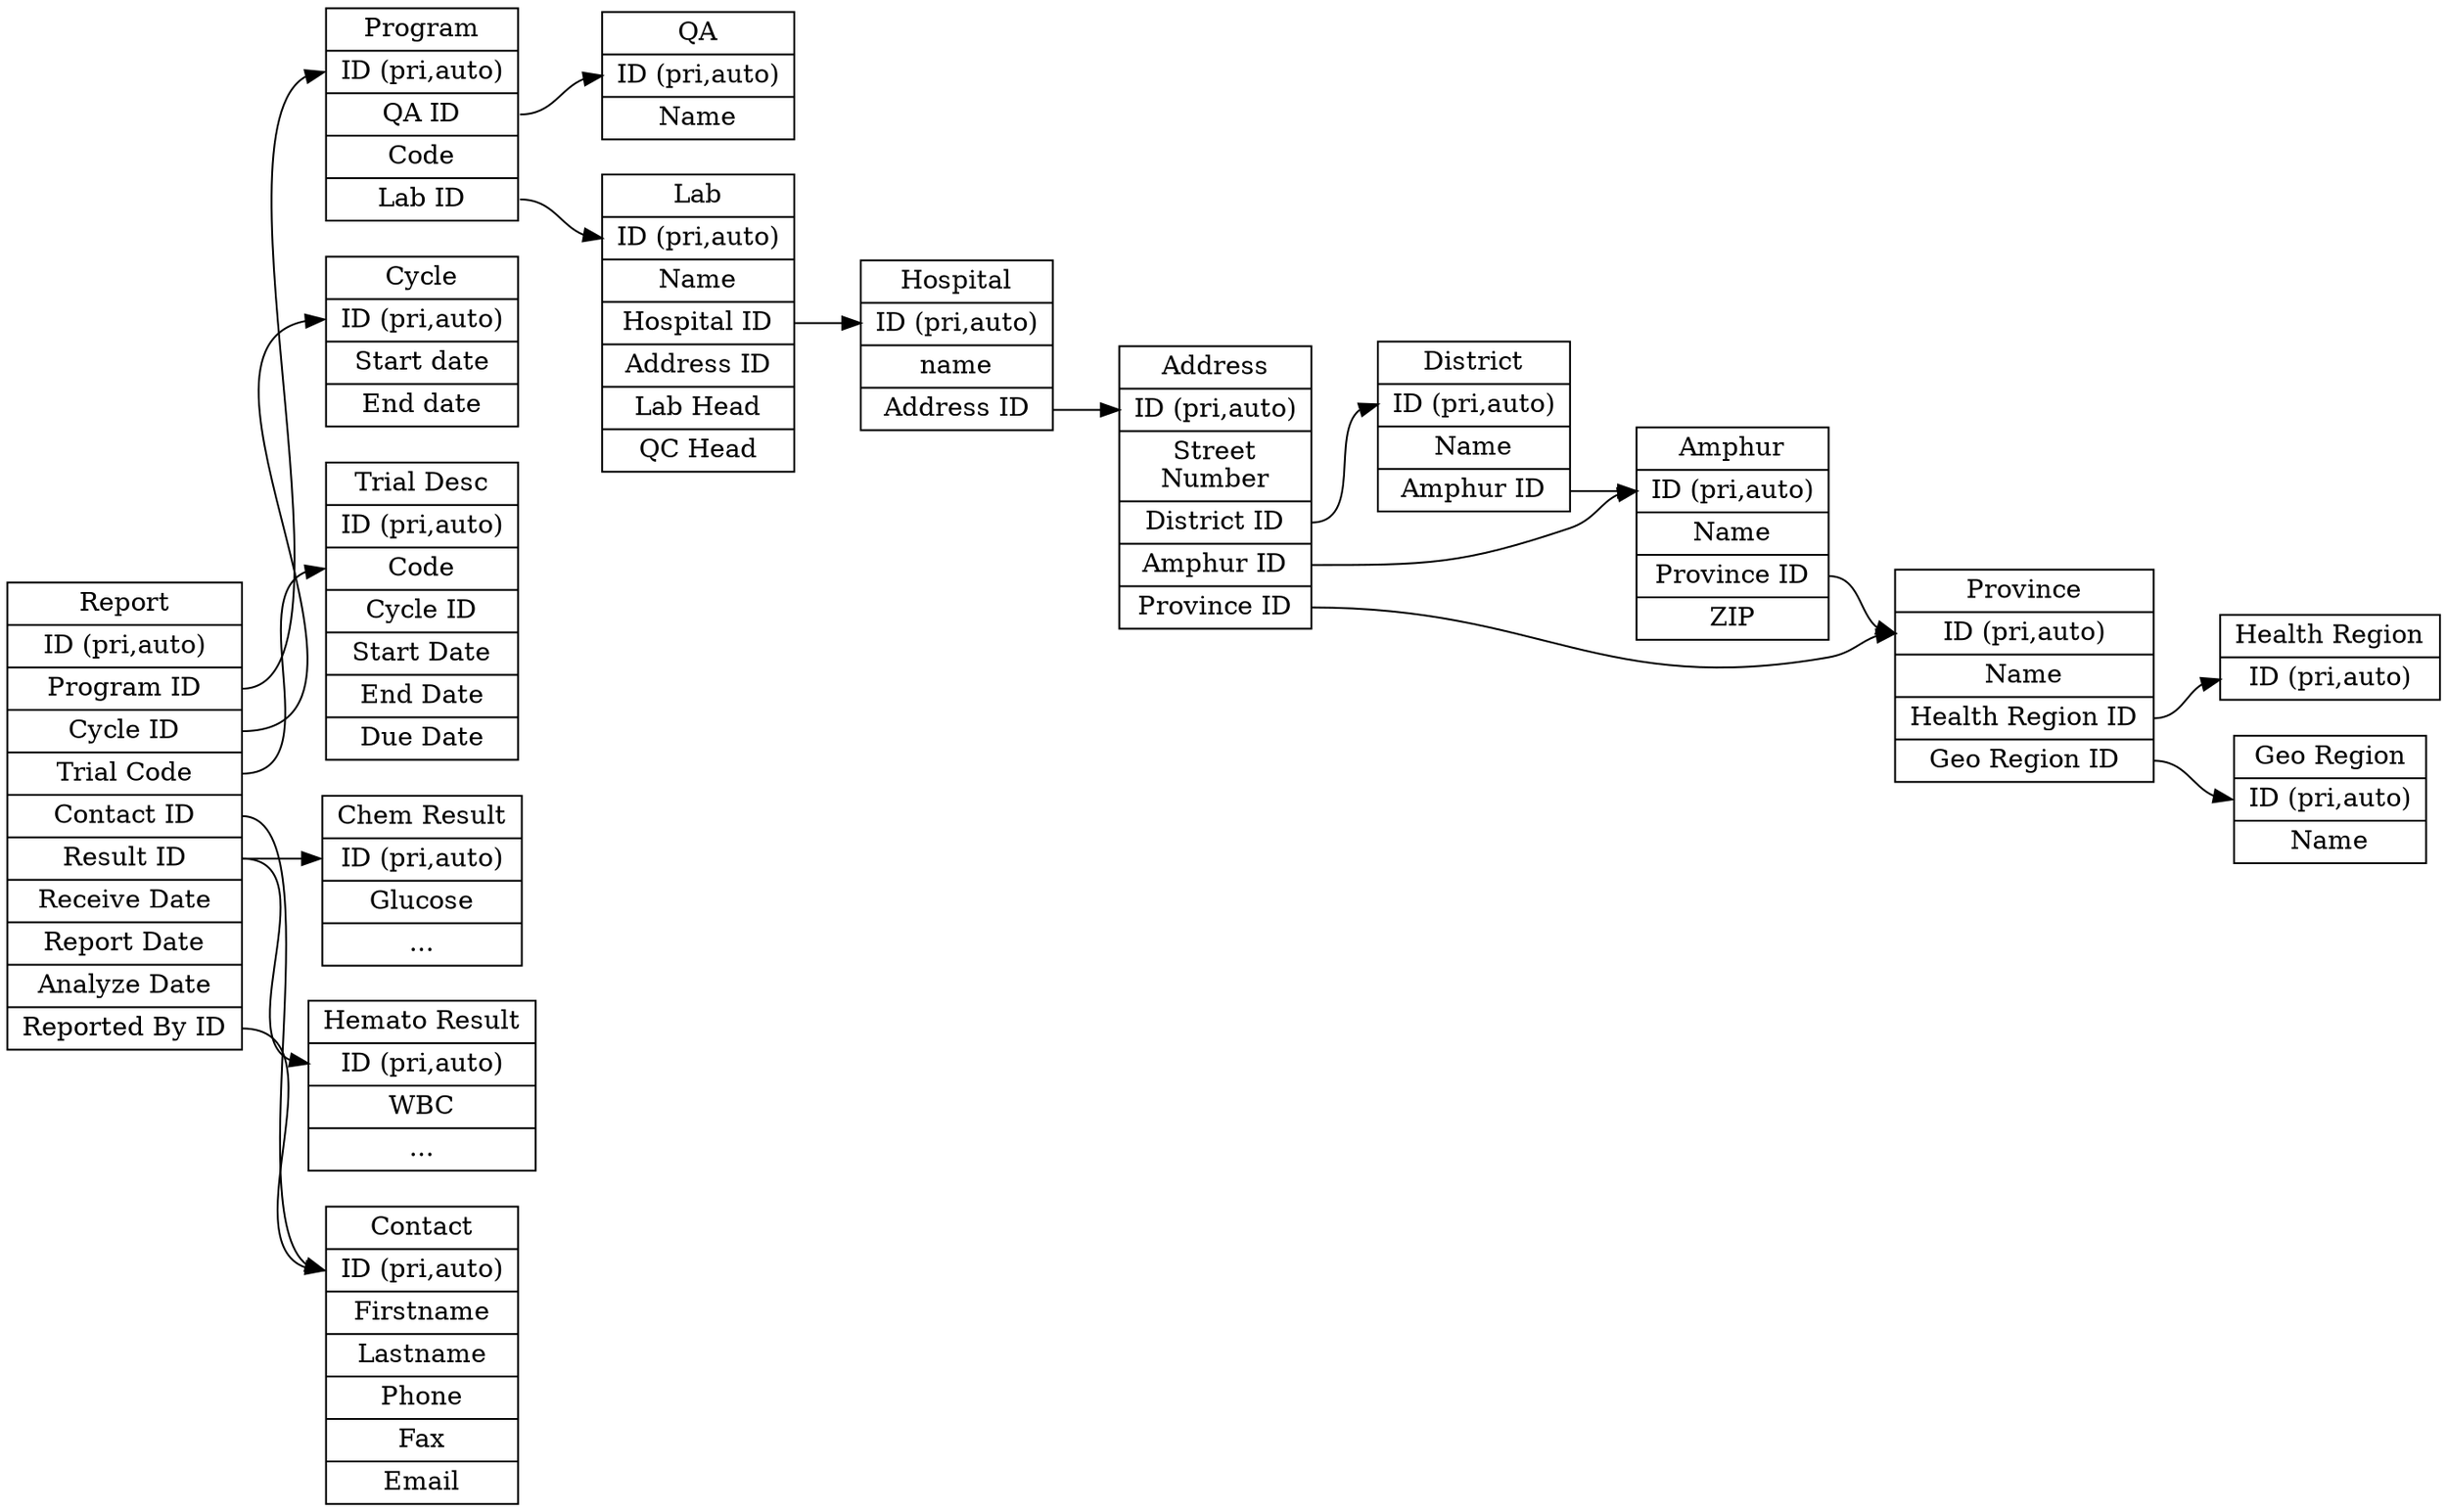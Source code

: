 digraph G {
    graph [rankdir = "LR"];
    "hospital_table" [shape = "record" label = "Hospital|<f1>ID (pri,auto)|name|<f3>Address ID"];
    "address_table" [shape = "record" label="Address|<f1>ID (pri,auto)|Street\nNumber|<f3>District ID|<f4>Amphur ID|<f5>Province ID"];
    "province_table" [shape = "record" label="Province|<f1>ID (pri,auto)|Name|<f3>Health Region ID|<f4>Geo Region ID"];
    "amphur_table" [shape="record" label="Amphur|<f1>ID (pri,auto)|Name|<f3>Province ID|ZIP"];
    "district_table" [shape="record" label="District|<f1>ID (pri,auto)|Name|<f3>Amphur ID"];
    "health_region_table" [shape="record" label="Health Region|<f1>ID (pri,auto)"];
    "geo_region_table" [shape="record" label="Geo Region|<f1>ID (pri,auto)|Name"];

    "lab_table" [shape="record" label="Lab|<f1>ID (pri,auto)|Name|<f3>Hospital ID|Address ID|Lab Head|QC Head"];
    "contact_table" [shape="record" label="Contact|<f1>ID (pri,auto)|Firstname|Lastname|Phone|Fax|Email"];
    "program_table" [shape="record" label="Program|<f1>ID (pri,auto)|<f2>QA ID|<f3>Code|<f4>Lab ID"];

    "cycle_table" [shape="record" label="Cycle|<f1>ID (pri,auto)|Start date|End date"];
    "report_table" [shape="record" label="Report|<f1>ID (pri,auto)|<f2>Program ID|<f3>Cycle ID|<f4>Trial Code|<f5>Contact ID|<f6>Result ID|Receive Date|Report Date|Analyze Date|<f10>Reported By ID"];
    "trial_desc_table" [shape="record" label="Trial Desc|<f1>ID (pri,auto)|<f2>Code|<f3>Cycle ID|Start Date|End Date|Due Date"];
    "qa_table" [shape="record" label="QA|<f1>ID (pri,auto)|Name"]

    "chem_result_table" [shape="record" label="Chem Result|<f1>ID (pri,auto)|Glucose|..."];
    "hemato_result_table" [shape="record" label="Hemato Result|<f1>ID (pri,auto)|WBC|..."];

    "address_table":f3 -> "district_table":f1;
    "address_table":f4 -> "amphur_table":f1;
    "address_table":f5 -> "province_table":f1;

    "hospital_table":f3 -> "address_table":f1;

    "amphur_table":f3 -> "province_table":f1;
    "district_table":f3 -> "amphur_table":f1;

    "province_table":f3 -> "health_region_table":f1;
    "province_table":f4 -> "geo_region_table":f1;

    "report_table":f3 -> "cycle_table":f1
    "report_table":f4 -> "trial_desc_table":f2
    "report_table":f5 -> "contact_table":f1;
    "report_table":f6 -> "chem_result_table":f1;
    "report_table":f6 -> "hemato_result_table":f1;

    "report_table":f2 -> "program_table":f1;
    "report_table":f10 -> "contact_table":f1;
    "program_table":f4 -> "lab_table":f1;
    "program_table":f2 -> "qa_table":f1;
    "lab_table":f3 -> "hospital_table":f1;
}

